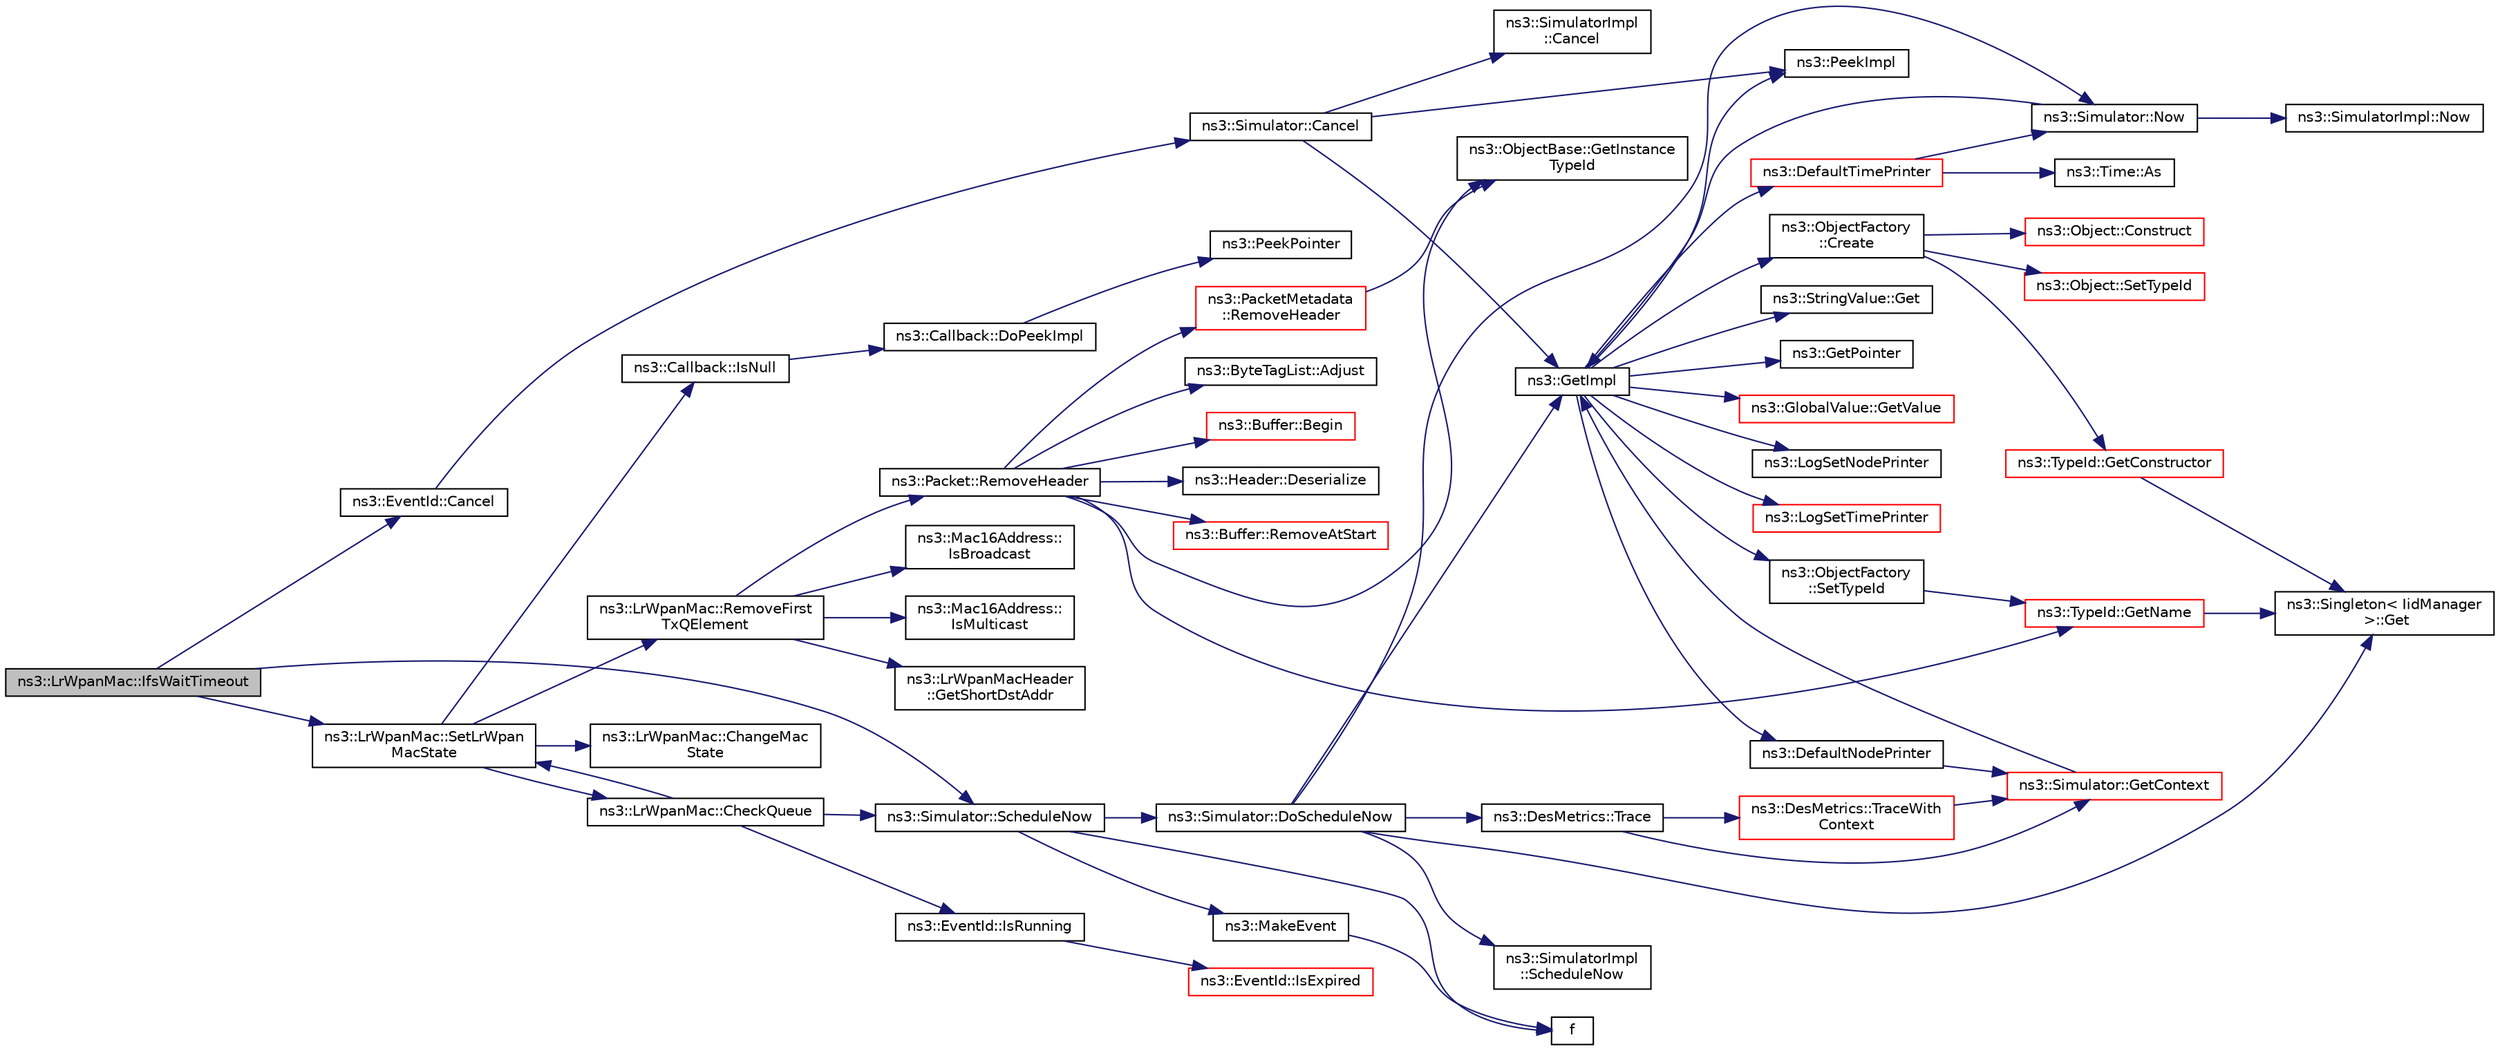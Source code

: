 digraph "ns3::LrWpanMac::IfsWaitTimeout"
{
 // LATEX_PDF_SIZE
  edge [fontname="Helvetica",fontsize="10",labelfontname="Helvetica",labelfontsize="10"];
  node [fontname="Helvetica",fontsize="10",shape=record];
  rankdir="LR";
  Node1 [label="ns3::LrWpanMac::IfsWaitTimeout",height=0.2,width=0.4,color="black", fillcolor="grey75", style="filled", fontcolor="black",tooltip="After a successful transmission of a frame (beacon, data) or an ack frame reception,..."];
  Node1 -> Node2 [color="midnightblue",fontsize="10",style="solid",fontname="Helvetica"];
  Node2 [label="ns3::EventId::Cancel",height=0.2,width=0.4,color="black", fillcolor="white", style="filled",URL="$classns3_1_1_event_id.html#a993ae94e48e014e1afd47edb16db7a11",tooltip="This method is syntactic sugar for the ns3::Simulator::Cancel method."];
  Node2 -> Node3 [color="midnightblue",fontsize="10",style="solid",fontname="Helvetica"];
  Node3 [label="ns3::Simulator::Cancel",height=0.2,width=0.4,color="black", fillcolor="white", style="filled",URL="$classns3_1_1_simulator.html#a1b903a62d6117ef28f7ba3c6500689bf",tooltip="Set the cancel bit on this event: the event's associated function will not be invoked when it expires..."];
  Node3 -> Node4 [color="midnightblue",fontsize="10",style="solid",fontname="Helvetica"];
  Node4 [label="ns3::SimulatorImpl\l::Cancel",height=0.2,width=0.4,color="black", fillcolor="white", style="filled",URL="$classns3_1_1_simulator_impl.html#ad117e616c99c915ddac6267a74804807",tooltip="Set the cancel bit on this event: the event's associated function will not be invoked when it expires..."];
  Node3 -> Node5 [color="midnightblue",fontsize="10",style="solid",fontname="Helvetica"];
  Node5 [label="ns3::GetImpl",height=0.2,width=0.4,color="black", fillcolor="white", style="filled",URL="$group__simulator.html#ga42eb4eddad41528d4d99794a3dae3fd0",tooltip="Get the SimulatorImpl singleton."];
  Node5 -> Node6 [color="midnightblue",fontsize="10",style="solid",fontname="Helvetica"];
  Node6 [label="ns3::ObjectFactory\l::Create",height=0.2,width=0.4,color="black", fillcolor="white", style="filled",URL="$classns3_1_1_object_factory.html#a52eda277f4aaab54266134ba48102ad7",tooltip="Create an Object instance of the configured TypeId."];
  Node6 -> Node7 [color="midnightblue",fontsize="10",style="solid",fontname="Helvetica"];
  Node7 [label="ns3::Object::Construct",height=0.2,width=0.4,color="red", fillcolor="white", style="filled",URL="$classns3_1_1_object.html#a636e8411dc5228771f45c9b805d348fa",tooltip="Initialize all member variables registered as Attributes of this TypeId."];
  Node6 -> Node31 [color="midnightblue",fontsize="10",style="solid",fontname="Helvetica"];
  Node31 [label="ns3::TypeId::GetConstructor",height=0.2,width=0.4,color="red", fillcolor="white", style="filled",URL="$classns3_1_1_type_id.html#a66b2628edf921fc88945ec8a8f3a1683",tooltip="Get the constructor callback."];
  Node31 -> Node12 [color="midnightblue",fontsize="10",style="solid",fontname="Helvetica"];
  Node12 [label="ns3::Singleton\< IidManager\l \>::Get",height=0.2,width=0.4,color="black", fillcolor="white", style="filled",URL="$classns3_1_1_singleton.html#a80a2cd3c25a27ea72add7a9f7a141ffa",tooltip="Get a pointer to the singleton instance."];
  Node6 -> Node33 [color="midnightblue",fontsize="10",style="solid",fontname="Helvetica"];
  Node33 [label="ns3::Object::SetTypeId",height=0.2,width=0.4,color="red", fillcolor="white", style="filled",URL="$classns3_1_1_object.html#a19b1ebd8ec8fe404845e665880a6c5ad",tooltip="Set the TypeId of this Object."];
  Node5 -> Node36 [color="midnightblue",fontsize="10",style="solid",fontname="Helvetica"];
  Node36 [label="ns3::DefaultNodePrinter",height=0.2,width=0.4,color="black", fillcolor="white", style="filled",URL="$group__logging.html#gac4c06cbbed12229d85991ced145f6be2",tooltip="Default node id printer implementation."];
  Node36 -> Node37 [color="midnightblue",fontsize="10",style="solid",fontname="Helvetica"];
  Node37 [label="ns3::Simulator::GetContext",height=0.2,width=0.4,color="red", fillcolor="white", style="filled",URL="$classns3_1_1_simulator.html#a8514b74ee2c42916b351b33c4a963bb0",tooltip="Get the current simulation context."];
  Node37 -> Node5 [color="midnightblue",fontsize="10",style="solid",fontname="Helvetica"];
  Node5 -> Node39 [color="midnightblue",fontsize="10",style="solid",fontname="Helvetica"];
  Node39 [label="ns3::DefaultTimePrinter",height=0.2,width=0.4,color="red", fillcolor="white", style="filled",URL="$namespacens3.html#ae01c3c7786b644dfb8a0bb8f1201b269",tooltip="Default Time printer."];
  Node39 -> Node40 [color="midnightblue",fontsize="10",style="solid",fontname="Helvetica"];
  Node40 [label="ns3::Time::As",height=0.2,width=0.4,color="black", fillcolor="white", style="filled",URL="$classns3_1_1_time.html#ad5198e31c2512226ca0e58b31fad7fd0",tooltip="Attach a unit to a Time, to facilitate output in a specific unit."];
  Node39 -> Node42 [color="midnightblue",fontsize="10",style="solid",fontname="Helvetica"];
  Node42 [label="ns3::Simulator::Now",height=0.2,width=0.4,color="black", fillcolor="white", style="filled",URL="$classns3_1_1_simulator.html#ac3178fa975b419f7875e7105be122800",tooltip="Return the current simulation virtual time."];
  Node42 -> Node5 [color="midnightblue",fontsize="10",style="solid",fontname="Helvetica"];
  Node42 -> Node43 [color="midnightblue",fontsize="10",style="solid",fontname="Helvetica"];
  Node43 [label="ns3::SimulatorImpl::Now",height=0.2,width=0.4,color="black", fillcolor="white", style="filled",URL="$classns3_1_1_simulator_impl.html#aa516c50060846adc6fd316e83ef0797c",tooltip="Return the current simulation virtual time."];
  Node5 -> Node44 [color="midnightblue",fontsize="10",style="solid",fontname="Helvetica"];
  Node44 [label="ns3::StringValue::Get",height=0.2,width=0.4,color="black", fillcolor="white", style="filled",URL="$classns3_1_1_string_value.html#a6f208c2778fe1c7882e5cb429b8326ae",tooltip=" "];
  Node5 -> Node45 [color="midnightblue",fontsize="10",style="solid",fontname="Helvetica"];
  Node45 [label="ns3::GetPointer",height=0.2,width=0.4,color="black", fillcolor="white", style="filled",URL="$namespacens3.html#ab4e173cdfd43d17c1a40d5348510a670",tooltip=" "];
  Node5 -> Node46 [color="midnightblue",fontsize="10",style="solid",fontname="Helvetica"];
  Node46 [label="ns3::GlobalValue::GetValue",height=0.2,width=0.4,color="red", fillcolor="white", style="filled",URL="$classns3_1_1_global_value.html#a48a99242193fb69609a17332733e8600",tooltip="Get the value."];
  Node5 -> Node48 [color="midnightblue",fontsize="10",style="solid",fontname="Helvetica"];
  Node48 [label="ns3::LogSetNodePrinter",height=0.2,width=0.4,color="black", fillcolor="white", style="filled",URL="$namespacens3.html#aebac73305345f2e2803fdeb102a7705e",tooltip="Set the LogNodePrinter function to be used to prepend log messages with the node id."];
  Node5 -> Node49 [color="midnightblue",fontsize="10",style="solid",fontname="Helvetica"];
  Node49 [label="ns3::LogSetTimePrinter",height=0.2,width=0.4,color="red", fillcolor="white", style="filled",URL="$namespacens3.html#a46cd76678f7da29799d1b41994e12ec1",tooltip="Set the TimePrinter function to be used to prepend log messages with the simulation time."];
  Node5 -> Node54 [color="midnightblue",fontsize="10",style="solid",fontname="Helvetica"];
  Node54 [label="ns3::PeekImpl",height=0.2,width=0.4,color="black", fillcolor="white", style="filled",URL="$group__simulator.html#ga233c5c38de117e4e4a5a9cd168694792",tooltip="Get the static SimulatorImpl instance."];
  Node5 -> Node55 [color="midnightblue",fontsize="10",style="solid",fontname="Helvetica"];
  Node55 [label="ns3::ObjectFactory\l::SetTypeId",height=0.2,width=0.4,color="black", fillcolor="white", style="filled",URL="$classns3_1_1_object_factory.html#a77dcd099064038a1eb7a6b8251229ec3",tooltip="Set the TypeId of the Objects to be created by this factory."];
  Node55 -> Node15 [color="midnightblue",fontsize="10",style="solid",fontname="Helvetica"];
  Node15 [label="ns3::TypeId::GetName",height=0.2,width=0.4,color="red", fillcolor="white", style="filled",URL="$classns3_1_1_type_id.html#abc4965475a579c2afdc668d7a7d58374",tooltip="Get the name."];
  Node15 -> Node12 [color="midnightblue",fontsize="10",style="solid",fontname="Helvetica"];
  Node3 -> Node54 [color="midnightblue",fontsize="10",style="solid",fontname="Helvetica"];
  Node1 -> Node56 [color="midnightblue",fontsize="10",style="solid",fontname="Helvetica"];
  Node56 [label="ns3::Simulator::ScheduleNow",height=0.2,width=0.4,color="black", fillcolor="white", style="filled",URL="$classns3_1_1_simulator.html#ab8a8b58feaa12f531175df5fd355c362",tooltip="Schedule an event to expire Now."];
  Node56 -> Node57 [color="midnightblue",fontsize="10",style="solid",fontname="Helvetica"];
  Node57 [label="ns3::Simulator::DoScheduleNow",height=0.2,width=0.4,color="black", fillcolor="white", style="filled",URL="$classns3_1_1_simulator.html#a9377ee62d67f7923318c4313a3b285f8",tooltip="Implementation of the various ScheduleNow methods."];
  Node57 -> Node12 [color="midnightblue",fontsize="10",style="solid",fontname="Helvetica"];
  Node57 -> Node5 [color="midnightblue",fontsize="10",style="solid",fontname="Helvetica"];
  Node57 -> Node42 [color="midnightblue",fontsize="10",style="solid",fontname="Helvetica"];
  Node57 -> Node58 [color="midnightblue",fontsize="10",style="solid",fontname="Helvetica"];
  Node58 [label="ns3::SimulatorImpl\l::ScheduleNow",height=0.2,width=0.4,color="black", fillcolor="white", style="filled",URL="$classns3_1_1_simulator_impl.html#a9889e663af5245c5624c35611a9db948",tooltip="Schedule an event to run at the current virtual time."];
  Node57 -> Node59 [color="midnightblue",fontsize="10",style="solid",fontname="Helvetica"];
  Node59 [label="ns3::DesMetrics::Trace",height=0.2,width=0.4,color="black", fillcolor="white", style="filled",URL="$classns3_1_1_des_metrics.html#ab7c6c097412d0398affbc9f8d2643160",tooltip="Trace an event to self at the time it is scheduled."];
  Node59 -> Node37 [color="midnightblue",fontsize="10",style="solid",fontname="Helvetica"];
  Node59 -> Node60 [color="midnightblue",fontsize="10",style="solid",fontname="Helvetica"];
  Node60 [label="ns3::DesMetrics::TraceWith\lContext",height=0.2,width=0.4,color="red", fillcolor="white", style="filled",URL="$classns3_1_1_des_metrics.html#abc404d9eee92f4e8fd67f5d200490ed6",tooltip="Trace an event (with context) at the time it is scheduled."];
  Node60 -> Node37 [color="midnightblue",fontsize="10",style="solid",fontname="Helvetica"];
  Node56 -> Node66 [color="midnightblue",fontsize="10",style="solid",fontname="Helvetica"];
  Node66 [label="f",height=0.2,width=0.4,color="black", fillcolor="white", style="filled",URL="$80211b_8c.html#ae7ffc1a8f84fa47a0812b2f2b9627132",tooltip=" "];
  Node56 -> Node67 [color="midnightblue",fontsize="10",style="solid",fontname="Helvetica"];
  Node67 [label="ns3::MakeEvent",height=0.2,width=0.4,color="black", fillcolor="white", style="filled",URL="$group__makeeventfnptr.html#ga289a28a2497c18a9bd299e5e2014094b",tooltip="Make an EventImpl from a function pointer taking varying numbers of arguments."];
  Node67 -> Node66 [color="midnightblue",fontsize="10",style="solid",fontname="Helvetica"];
  Node1 -> Node68 [color="midnightblue",fontsize="10",style="solid",fontname="Helvetica"];
  Node68 [label="ns3::LrWpanMac::SetLrWpan\lMacState",height=0.2,width=0.4,color="black", fillcolor="white", style="filled",URL="$classns3_1_1_lr_wpan_mac.html#a6749a353feb70bbb851b03477f56dc69",tooltip="CSMA-CA algorithm calls back the MAC after executing channel assessment."];
  Node68 -> Node69 [color="midnightblue",fontsize="10",style="solid",fontname="Helvetica"];
  Node69 [label="ns3::LrWpanMac::ChangeMac\lState",height=0.2,width=0.4,color="black", fillcolor="white", style="filled",URL="$classns3_1_1_lr_wpan_mac.html#a9218b72b6b4326ae606de4a74a82ab6d",tooltip="Change the current MAC state to the given new state."];
  Node68 -> Node70 [color="midnightblue",fontsize="10",style="solid",fontname="Helvetica"];
  Node70 [label="ns3::LrWpanMac::CheckQueue",height=0.2,width=0.4,color="black", fillcolor="white", style="filled",URL="$classns3_1_1_lr_wpan_mac.html#a316c3cc9f84eeadb0b2ca249a6d0caba",tooltip="Check the transmission queue."];
  Node70 -> Node71 [color="midnightblue",fontsize="10",style="solid",fontname="Helvetica"];
  Node71 [label="ns3::EventId::IsRunning",height=0.2,width=0.4,color="black", fillcolor="white", style="filled",URL="$classns3_1_1_event_id.html#a8b41e6f8c54db6bede8a7dcaf917074a",tooltip="This method is syntactic sugar for !IsExpired()."];
  Node71 -> Node72 [color="midnightblue",fontsize="10",style="solid",fontname="Helvetica"];
  Node72 [label="ns3::EventId::IsExpired",height=0.2,width=0.4,color="red", fillcolor="white", style="filled",URL="$classns3_1_1_event_id.html#acc25141054209b1a286a5471a51bd0c0",tooltip="This method is syntactic sugar for the ns3::Simulator::IsExpired method."];
  Node70 -> Node56 [color="midnightblue",fontsize="10",style="solid",fontname="Helvetica"];
  Node70 -> Node68 [color="midnightblue",fontsize="10",style="solid",fontname="Helvetica"];
  Node68 -> Node75 [color="midnightblue",fontsize="10",style="solid",fontname="Helvetica"];
  Node75 [label="ns3::Callback::IsNull",height=0.2,width=0.4,color="black", fillcolor="white", style="filled",URL="$classns3_1_1_callback.html#a42eb007ca42c35b96daa497d6d42d5f2",tooltip="Check for null implementation."];
  Node75 -> Node76 [color="midnightblue",fontsize="10",style="solid",fontname="Helvetica"];
  Node76 [label="ns3::Callback::DoPeekImpl",height=0.2,width=0.4,color="black", fillcolor="white", style="filled",URL="$classns3_1_1_callback.html#a82de10d58e899c61aec3867f9b1f2f33",tooltip=" "];
  Node76 -> Node77 [color="midnightblue",fontsize="10",style="solid",fontname="Helvetica"];
  Node77 [label="ns3::PeekPointer",height=0.2,width=0.4,color="black", fillcolor="white", style="filled",URL="$namespacens3.html#af2a7557fe9afdd98d8f6f8f6e412cf5a",tooltip=" "];
  Node68 -> Node78 [color="midnightblue",fontsize="10",style="solid",fontname="Helvetica"];
  Node78 [label="ns3::LrWpanMac::RemoveFirst\lTxQElement",height=0.2,width=0.4,color="black", fillcolor="white", style="filled",URL="$classns3_1_1_lr_wpan_mac.html#a359da7ecf2f56e4f62f5e8173bf989dd",tooltip="Remove the tip of the transmission queue, including clean up related to the last packet transmission."];
  Node78 -> Node79 [color="midnightblue",fontsize="10",style="solid",fontname="Helvetica"];
  Node79 [label="ns3::LrWpanMacHeader\l::GetShortDstAddr",height=0.2,width=0.4,color="black", fillcolor="white", style="filled",URL="$classns3_1_1_lr_wpan_mac_header.html#aad0102913510bdb6263e7fb3972bb209",tooltip="Get the Destination Short address."];
  Node78 -> Node80 [color="midnightblue",fontsize="10",style="solid",fontname="Helvetica"];
  Node80 [label="ns3::Mac16Address::\lIsBroadcast",height=0.2,width=0.4,color="black", fillcolor="white", style="filled",URL="$classns3_1_1_mac16_address.html#a14e46b632e34e41d42adb02c4c50185a",tooltip="Checks if the address is a broadcast address according to 802.15.4 scheme (i.e., 0xFFFF)."];
  Node78 -> Node81 [color="midnightblue",fontsize="10",style="solid",fontname="Helvetica"];
  Node81 [label="ns3::Mac16Address::\lIsMulticast",height=0.2,width=0.4,color="black", fillcolor="white", style="filled",URL="$classns3_1_1_mac16_address.html#aa64d5aeb71c210a0bad9830e1542f015",tooltip="Checks if the address is a multicast address according to RFC 4944 Section 9 (i.e...."];
  Node78 -> Node82 [color="midnightblue",fontsize="10",style="solid",fontname="Helvetica"];
  Node82 [label="ns3::Packet::RemoveHeader",height=0.2,width=0.4,color="black", fillcolor="white", style="filled",URL="$classns3_1_1_packet.html#a0961eccf975d75f902d40956c93ba63e",tooltip="Deserialize and remove the header from the internal buffer."];
  Node82 -> Node83 [color="midnightblue",fontsize="10",style="solid",fontname="Helvetica"];
  Node83 [label="ns3::ByteTagList::Adjust",height=0.2,width=0.4,color="black", fillcolor="white", style="filled",URL="$classns3_1_1_byte_tag_list.html#a1fec06d7e6daaf8039cf2a148e4090f2",tooltip="Adjust the offsets stored internally by the adjustment delta."];
  Node82 -> Node84 [color="midnightblue",fontsize="10",style="solid",fontname="Helvetica"];
  Node84 [label="ns3::Buffer::Begin",height=0.2,width=0.4,color="red", fillcolor="white", style="filled",URL="$classns3_1_1_buffer.html#acb977a0179de9abe4e295ce22023b4ca",tooltip=" "];
  Node82 -> Node86 [color="midnightblue",fontsize="10",style="solid",fontname="Helvetica"];
  Node86 [label="ns3::Header::Deserialize",height=0.2,width=0.4,color="black", fillcolor="white", style="filled",URL="$classns3_1_1_header.html#a78be9400bb66b2a8543606f395ef5396",tooltip=" "];
  Node82 -> Node19 [color="midnightblue",fontsize="10",style="solid",fontname="Helvetica"];
  Node19 [label="ns3::ObjectBase::GetInstance\lTypeId",height=0.2,width=0.4,color="black", fillcolor="white", style="filled",URL="$classns3_1_1_object_base.html#abe5b43a6f5b99a92a4c3122db31f06fb",tooltip="Get the most derived TypeId for this Object."];
  Node82 -> Node15 [color="midnightblue",fontsize="10",style="solid",fontname="Helvetica"];
  Node82 -> Node87 [color="midnightblue",fontsize="10",style="solid",fontname="Helvetica"];
  Node87 [label="ns3::Buffer::RemoveAtStart",height=0.2,width=0.4,color="red", fillcolor="white", style="filled",URL="$classns3_1_1_buffer.html#adeecbb3e8f518aec6fee0437578ade4b",tooltip=" "];
  Node82 -> Node91 [color="midnightblue",fontsize="10",style="solid",fontname="Helvetica"];
  Node91 [label="ns3::PacketMetadata\l::RemoveHeader",height=0.2,width=0.4,color="red", fillcolor="white", style="filled",URL="$classns3_1_1_packet_metadata.html#afa8a589ec783d4998516d7f39f21242d",tooltip="Remove an header."];
  Node91 -> Node19 [color="midnightblue",fontsize="10",style="solid",fontname="Helvetica"];
}
